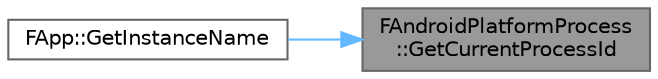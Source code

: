 digraph "FAndroidPlatformProcess::GetCurrentProcessId"
{
 // INTERACTIVE_SVG=YES
 // LATEX_PDF_SIZE
  bgcolor="transparent";
  edge [fontname=Helvetica,fontsize=10,labelfontname=Helvetica,labelfontsize=10];
  node [fontname=Helvetica,fontsize=10,shape=box,height=0.2,width=0.4];
  rankdir="RL";
  Node1 [id="Node000001",label="FAndroidPlatformProcess\l::GetCurrentProcessId",height=0.2,width=0.4,color="gray40", fillcolor="grey60", style="filled", fontcolor="black",tooltip=" "];
  Node1 -> Node2 [id="edge1_Node000001_Node000002",dir="back",color="steelblue1",style="solid",tooltip=" "];
  Node2 [id="Node000002",label="FApp::GetInstanceName",height=0.2,width=0.4,color="grey40", fillcolor="white", style="filled",URL="$d9/d01/classFApp.html#a67025a9d35747b9c847888a3af4b38a1",tooltip="Gets the name of this application instance."];
}
